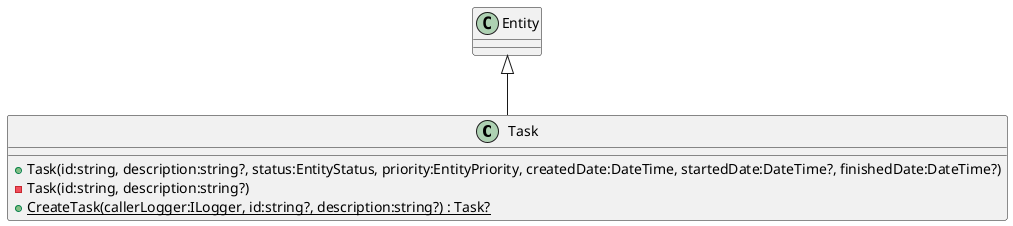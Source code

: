 @startuml
class Task {
    + Task(id:string, description:string?, status:EntityStatus, priority:EntityPriority, createdDate:DateTime, startedDate:DateTime?, finishedDate:DateTime?)
    - Task(id:string, description:string?)
    + {static} CreateTask(callerLogger:ILogger, id:string?, description:string?) : Task?
}
Entity <|-- Task
@enduml
